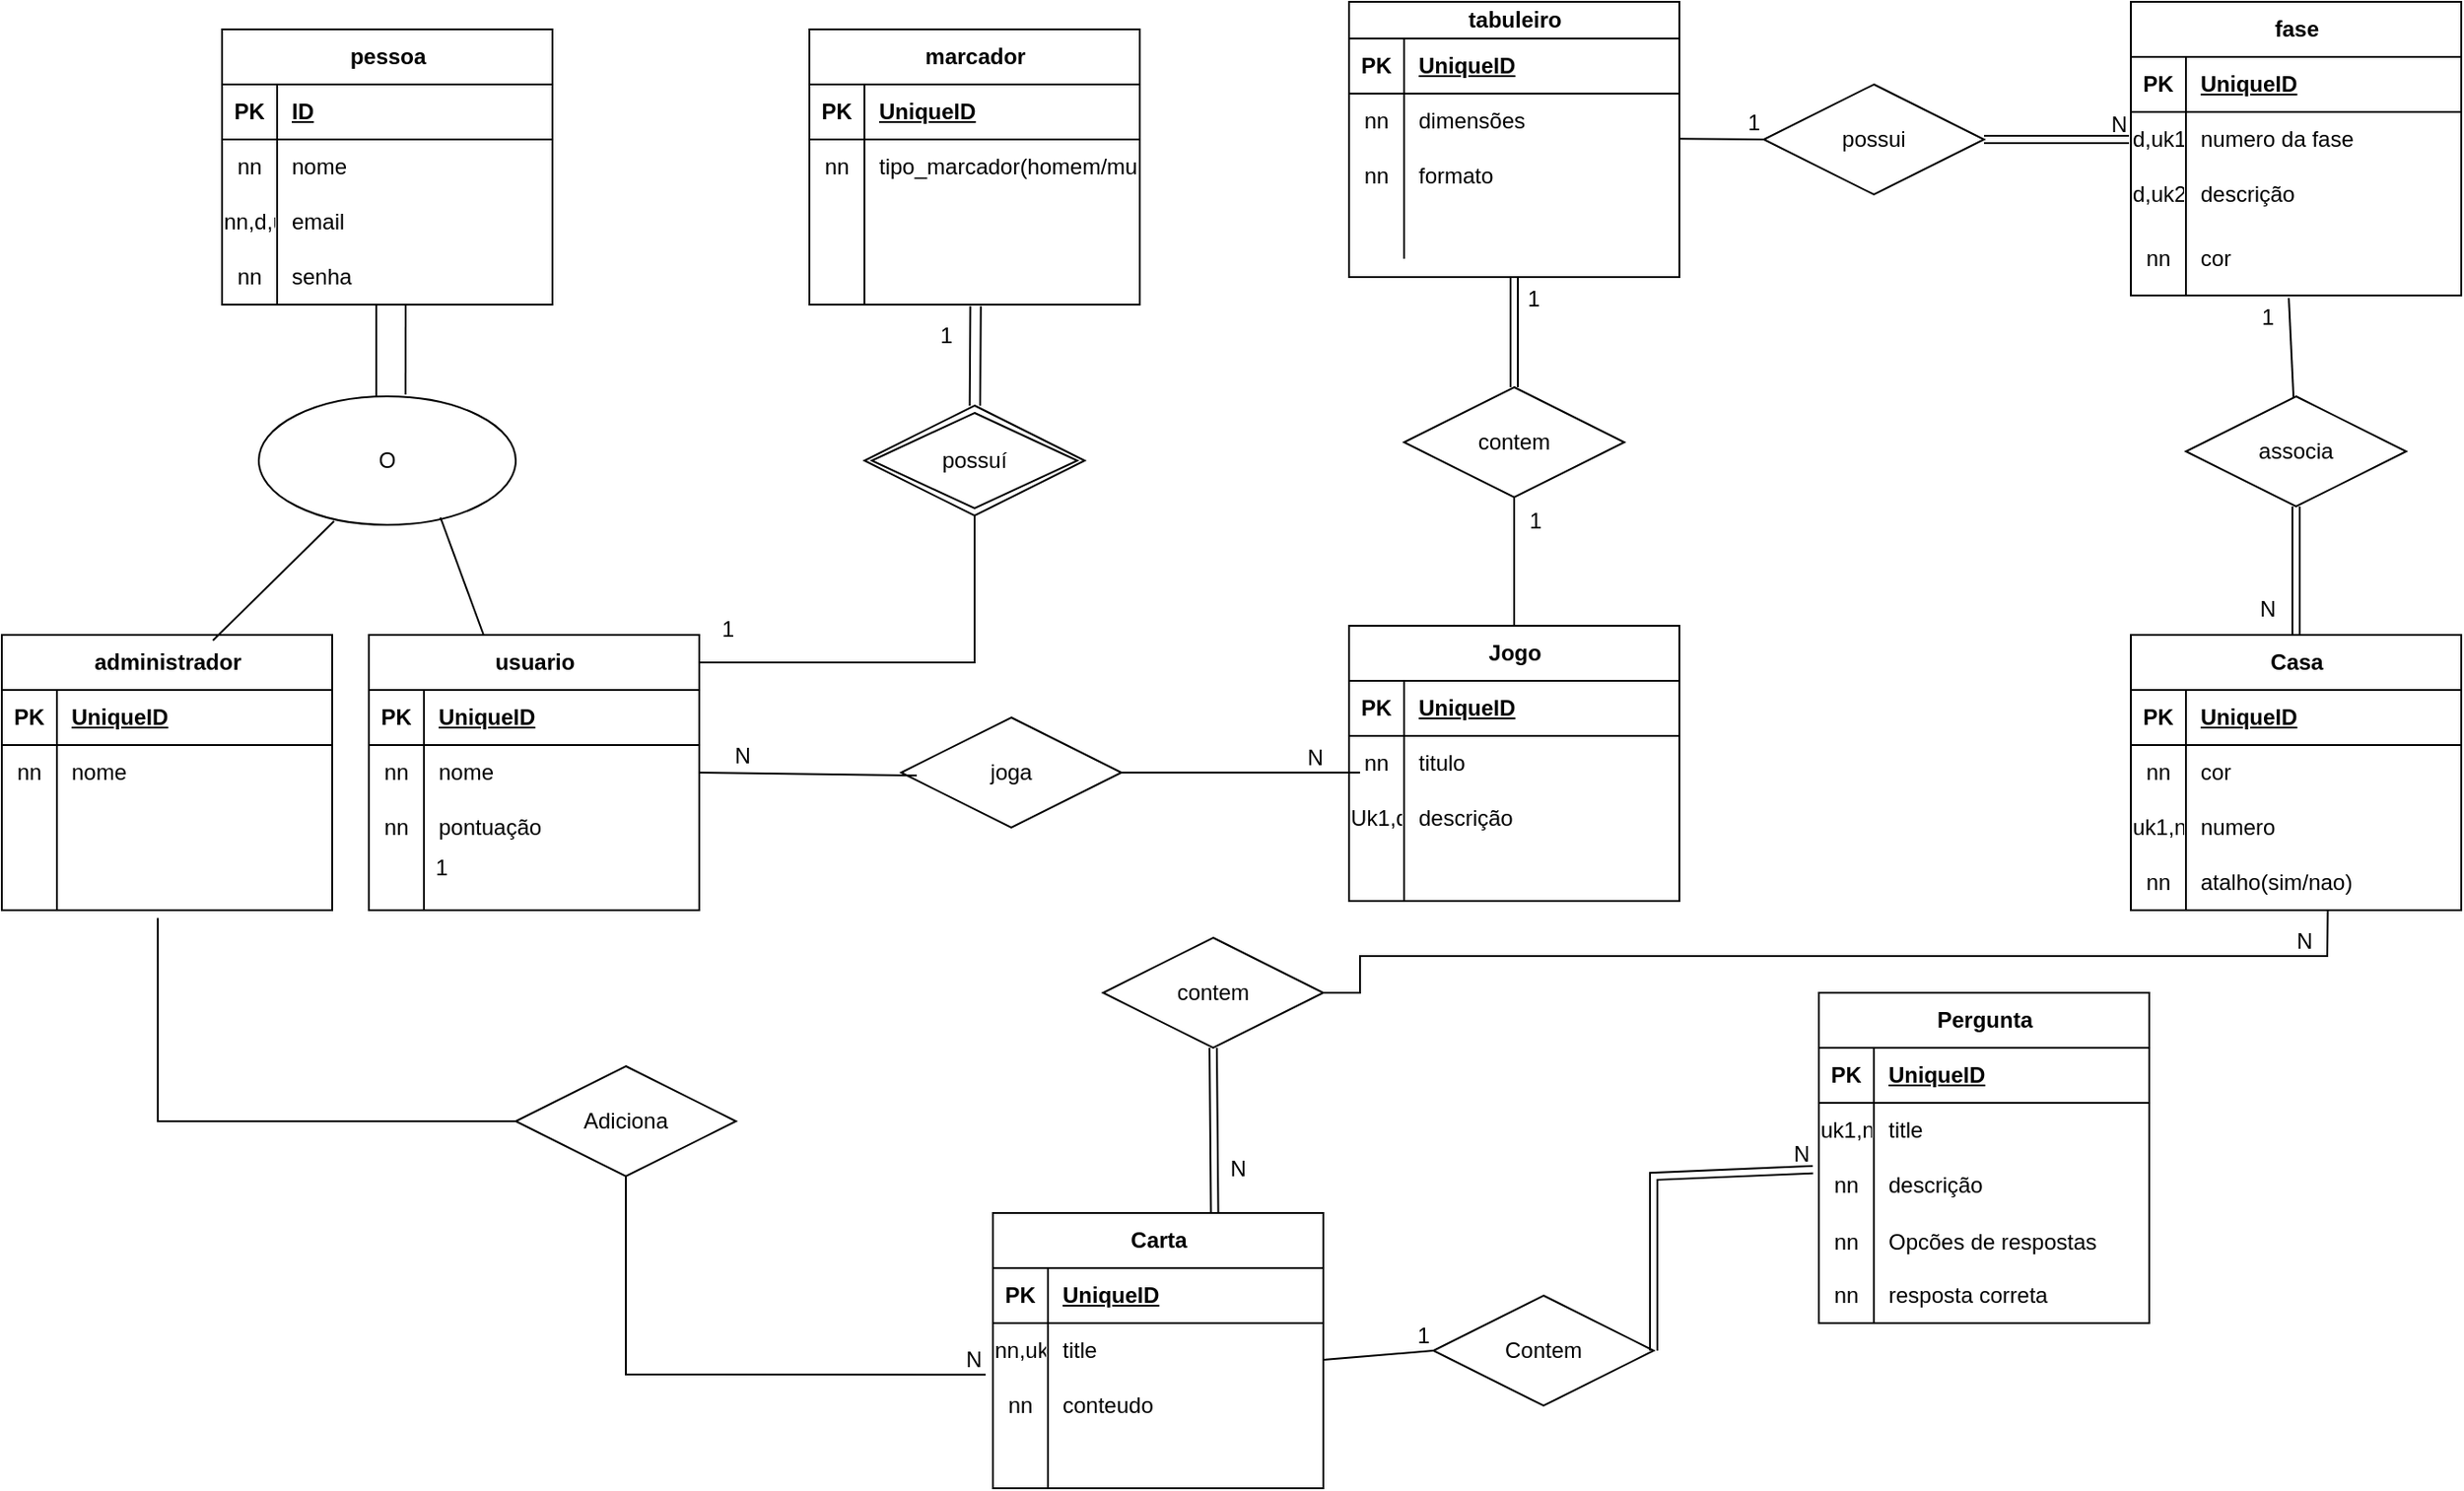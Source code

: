 <mxfile version="24.2.1" type="device">
  <diagram name="Página-1" id="Q-OsV1xTiad0rp4Oj1p7">
    <mxGraphModel dx="2745" dy="855" grid="1" gridSize="10" guides="1" tooltips="1" connect="1" arrows="1" fold="1" page="1" pageScale="1" pageWidth="827" pageHeight="1169" math="0" shadow="0">
      <root>
        <mxCell id="0" />
        <mxCell id="1" parent="0" />
        <mxCell id="_fNcAecvxpMvfogcTtAC-1" value="pessoa" style="shape=table;startSize=30;container=1;collapsible=1;childLayout=tableLayout;fixedRows=1;rowLines=0;fontStyle=1;align=center;resizeLast=1;html=1;" parent="1" vertex="1">
          <mxGeometry x="-200" y="105" width="180" height="150" as="geometry" />
        </mxCell>
        <mxCell id="_fNcAecvxpMvfogcTtAC-2" value="" style="shape=tableRow;horizontal=0;startSize=0;swimlaneHead=0;swimlaneBody=0;fillColor=none;collapsible=0;dropTarget=0;points=[[0,0.5],[1,0.5]];portConstraint=eastwest;top=0;left=0;right=0;bottom=1;" parent="_fNcAecvxpMvfogcTtAC-1" vertex="1">
          <mxGeometry y="30" width="180" height="30" as="geometry" />
        </mxCell>
        <mxCell id="_fNcAecvxpMvfogcTtAC-3" value="PK" style="shape=partialRectangle;connectable=0;fillColor=none;top=0;left=0;bottom=0;right=0;fontStyle=1;overflow=hidden;whiteSpace=wrap;html=1;" parent="_fNcAecvxpMvfogcTtAC-2" vertex="1">
          <mxGeometry width="30" height="30" as="geometry">
            <mxRectangle width="30" height="30" as="alternateBounds" />
          </mxGeometry>
        </mxCell>
        <mxCell id="_fNcAecvxpMvfogcTtAC-4" value="ID" style="shape=partialRectangle;connectable=0;fillColor=none;top=0;left=0;bottom=0;right=0;align=left;spacingLeft=6;fontStyle=5;overflow=hidden;whiteSpace=wrap;html=1;" parent="_fNcAecvxpMvfogcTtAC-2" vertex="1">
          <mxGeometry x="30" width="150" height="30" as="geometry">
            <mxRectangle width="150" height="30" as="alternateBounds" />
          </mxGeometry>
        </mxCell>
        <mxCell id="_fNcAecvxpMvfogcTtAC-5" value="" style="shape=tableRow;horizontal=0;startSize=0;swimlaneHead=0;swimlaneBody=0;fillColor=none;collapsible=0;dropTarget=0;points=[[0,0.5],[1,0.5]];portConstraint=eastwest;top=0;left=0;right=0;bottom=0;" parent="_fNcAecvxpMvfogcTtAC-1" vertex="1">
          <mxGeometry y="60" width="180" height="30" as="geometry" />
        </mxCell>
        <mxCell id="_fNcAecvxpMvfogcTtAC-6" value="nn" style="shape=partialRectangle;connectable=0;fillColor=none;top=0;left=0;bottom=0;right=0;editable=1;overflow=hidden;whiteSpace=wrap;html=1;" parent="_fNcAecvxpMvfogcTtAC-5" vertex="1">
          <mxGeometry width="30" height="30" as="geometry">
            <mxRectangle width="30" height="30" as="alternateBounds" />
          </mxGeometry>
        </mxCell>
        <mxCell id="_fNcAecvxpMvfogcTtAC-7" value="nome" style="shape=partialRectangle;connectable=0;fillColor=none;top=0;left=0;bottom=0;right=0;align=left;spacingLeft=6;overflow=hidden;whiteSpace=wrap;html=1;" parent="_fNcAecvxpMvfogcTtAC-5" vertex="1">
          <mxGeometry x="30" width="150" height="30" as="geometry">
            <mxRectangle width="150" height="30" as="alternateBounds" />
          </mxGeometry>
        </mxCell>
        <mxCell id="_fNcAecvxpMvfogcTtAC-8" value="" style="shape=tableRow;horizontal=0;startSize=0;swimlaneHead=0;swimlaneBody=0;fillColor=none;collapsible=0;dropTarget=0;points=[[0,0.5],[1,0.5]];portConstraint=eastwest;top=0;left=0;right=0;bottom=0;" parent="_fNcAecvxpMvfogcTtAC-1" vertex="1">
          <mxGeometry y="90" width="180" height="30" as="geometry" />
        </mxCell>
        <mxCell id="_fNcAecvxpMvfogcTtAC-9" value="nn,d,uk1" style="shape=partialRectangle;connectable=0;fillColor=none;top=0;left=0;bottom=0;right=0;editable=1;overflow=hidden;whiteSpace=wrap;html=1;" parent="_fNcAecvxpMvfogcTtAC-8" vertex="1">
          <mxGeometry width="30" height="30" as="geometry">
            <mxRectangle width="30" height="30" as="alternateBounds" />
          </mxGeometry>
        </mxCell>
        <mxCell id="_fNcAecvxpMvfogcTtAC-10" value="email" style="shape=partialRectangle;connectable=0;fillColor=none;top=0;left=0;bottom=0;right=0;align=left;spacingLeft=6;overflow=hidden;whiteSpace=wrap;html=1;" parent="_fNcAecvxpMvfogcTtAC-8" vertex="1">
          <mxGeometry x="30" width="150" height="30" as="geometry">
            <mxRectangle width="150" height="30" as="alternateBounds" />
          </mxGeometry>
        </mxCell>
        <mxCell id="_fNcAecvxpMvfogcTtAC-11" value="" style="shape=tableRow;horizontal=0;startSize=0;swimlaneHead=0;swimlaneBody=0;fillColor=none;collapsible=0;dropTarget=0;points=[[0,0.5],[1,0.5]];portConstraint=eastwest;top=0;left=0;right=0;bottom=0;" parent="_fNcAecvxpMvfogcTtAC-1" vertex="1">
          <mxGeometry y="120" width="180" height="30" as="geometry" />
        </mxCell>
        <mxCell id="_fNcAecvxpMvfogcTtAC-12" value="nn" style="shape=partialRectangle;connectable=0;fillColor=none;top=0;left=0;bottom=0;right=0;editable=1;overflow=hidden;whiteSpace=wrap;html=1;" parent="_fNcAecvxpMvfogcTtAC-11" vertex="1">
          <mxGeometry width="30" height="30" as="geometry">
            <mxRectangle width="30" height="30" as="alternateBounds" />
          </mxGeometry>
        </mxCell>
        <mxCell id="_fNcAecvxpMvfogcTtAC-13" value="senha" style="shape=partialRectangle;connectable=0;fillColor=none;top=0;left=0;bottom=0;right=0;align=left;spacingLeft=6;overflow=hidden;whiteSpace=wrap;html=1;" parent="_fNcAecvxpMvfogcTtAC-11" vertex="1">
          <mxGeometry x="30" width="150" height="30" as="geometry">
            <mxRectangle width="150" height="30" as="alternateBounds" />
          </mxGeometry>
        </mxCell>
        <mxCell id="_fNcAecvxpMvfogcTtAC-16" value="" style="ellipse;whiteSpace=wrap;html=1;align=center;aspect=fixed;fillColor=none;strokeColor=none;resizable=0;perimeter=centerPerimeter;rotatable=0;allowArrows=0;points=[];outlineConnect=1;" parent="1" vertex="1">
          <mxGeometry x="-170" y="355" width="10" height="10" as="geometry" />
        </mxCell>
        <mxCell id="_fNcAecvxpMvfogcTtAC-19" value="" style="ellipse;whiteSpace=wrap;html=1;align=center;aspect=fixed;fillColor=none;strokeColor=none;resizable=0;perimeter=centerPerimeter;rotatable=0;allowArrows=0;points=[];outlineConnect=1;" parent="1" vertex="1">
          <mxGeometry x="-160" y="485" width="10" height="10" as="geometry" />
        </mxCell>
        <mxCell id="_fNcAecvxpMvfogcTtAC-22" value="usuario" style="shape=table;startSize=30;container=1;collapsible=1;childLayout=tableLayout;fixedRows=1;rowLines=0;fontStyle=1;align=center;resizeLast=1;html=1;" parent="1" vertex="1">
          <mxGeometry x="-120" y="435" width="180" height="150" as="geometry" />
        </mxCell>
        <mxCell id="_fNcAecvxpMvfogcTtAC-23" value="" style="shape=tableRow;horizontal=0;startSize=0;swimlaneHead=0;swimlaneBody=0;fillColor=none;collapsible=0;dropTarget=0;points=[[0,0.5],[1,0.5]];portConstraint=eastwest;top=0;left=0;right=0;bottom=1;" parent="_fNcAecvxpMvfogcTtAC-22" vertex="1">
          <mxGeometry y="30" width="180" height="30" as="geometry" />
        </mxCell>
        <mxCell id="_fNcAecvxpMvfogcTtAC-24" value="PK" style="shape=partialRectangle;connectable=0;fillColor=none;top=0;left=0;bottom=0;right=0;fontStyle=1;overflow=hidden;whiteSpace=wrap;html=1;" parent="_fNcAecvxpMvfogcTtAC-23" vertex="1">
          <mxGeometry width="30" height="30" as="geometry">
            <mxRectangle width="30" height="30" as="alternateBounds" />
          </mxGeometry>
        </mxCell>
        <mxCell id="_fNcAecvxpMvfogcTtAC-25" value="UniqueID" style="shape=partialRectangle;connectable=0;fillColor=none;top=0;left=0;bottom=0;right=0;align=left;spacingLeft=6;fontStyle=5;overflow=hidden;whiteSpace=wrap;html=1;" parent="_fNcAecvxpMvfogcTtAC-23" vertex="1">
          <mxGeometry x="30" width="150" height="30" as="geometry">
            <mxRectangle width="150" height="30" as="alternateBounds" />
          </mxGeometry>
        </mxCell>
        <mxCell id="_fNcAecvxpMvfogcTtAC-26" value="" style="shape=tableRow;horizontal=0;startSize=0;swimlaneHead=0;swimlaneBody=0;fillColor=none;collapsible=0;dropTarget=0;points=[[0,0.5],[1,0.5]];portConstraint=eastwest;top=0;left=0;right=0;bottom=0;" parent="_fNcAecvxpMvfogcTtAC-22" vertex="1">
          <mxGeometry y="60" width="180" height="30" as="geometry" />
        </mxCell>
        <mxCell id="_fNcAecvxpMvfogcTtAC-27" value="nn" style="shape=partialRectangle;connectable=0;fillColor=none;top=0;left=0;bottom=0;right=0;editable=1;overflow=hidden;whiteSpace=wrap;html=1;" parent="_fNcAecvxpMvfogcTtAC-26" vertex="1">
          <mxGeometry width="30" height="30" as="geometry">
            <mxRectangle width="30" height="30" as="alternateBounds" />
          </mxGeometry>
        </mxCell>
        <mxCell id="_fNcAecvxpMvfogcTtAC-28" value="nome" style="shape=partialRectangle;connectable=0;fillColor=none;top=0;left=0;bottom=0;right=0;align=left;spacingLeft=6;overflow=hidden;whiteSpace=wrap;html=1;" parent="_fNcAecvxpMvfogcTtAC-26" vertex="1">
          <mxGeometry x="30" width="150" height="30" as="geometry">
            <mxRectangle width="150" height="30" as="alternateBounds" />
          </mxGeometry>
        </mxCell>
        <mxCell id="_fNcAecvxpMvfogcTtAC-29" value="" style="shape=tableRow;horizontal=0;startSize=0;swimlaneHead=0;swimlaneBody=0;fillColor=none;collapsible=0;dropTarget=0;points=[[0,0.5],[1,0.5]];portConstraint=eastwest;top=0;left=0;right=0;bottom=0;" parent="_fNcAecvxpMvfogcTtAC-22" vertex="1">
          <mxGeometry y="90" width="180" height="30" as="geometry" />
        </mxCell>
        <mxCell id="_fNcAecvxpMvfogcTtAC-30" value="nn" style="shape=partialRectangle;connectable=0;fillColor=none;top=0;left=0;bottom=0;right=0;editable=1;overflow=hidden;whiteSpace=wrap;html=1;" parent="_fNcAecvxpMvfogcTtAC-29" vertex="1">
          <mxGeometry width="30" height="30" as="geometry">
            <mxRectangle width="30" height="30" as="alternateBounds" />
          </mxGeometry>
        </mxCell>
        <mxCell id="_fNcAecvxpMvfogcTtAC-31" value="pontuação" style="shape=partialRectangle;connectable=0;fillColor=none;top=0;left=0;bottom=0;right=0;align=left;spacingLeft=6;overflow=hidden;whiteSpace=wrap;html=1;" parent="_fNcAecvxpMvfogcTtAC-29" vertex="1">
          <mxGeometry x="30" width="150" height="30" as="geometry">
            <mxRectangle width="150" height="30" as="alternateBounds" />
          </mxGeometry>
        </mxCell>
        <mxCell id="_fNcAecvxpMvfogcTtAC-32" value="" style="shape=tableRow;horizontal=0;startSize=0;swimlaneHead=0;swimlaneBody=0;fillColor=none;collapsible=0;dropTarget=0;points=[[0,0.5],[1,0.5]];portConstraint=eastwest;top=0;left=0;right=0;bottom=0;" parent="_fNcAecvxpMvfogcTtAC-22" vertex="1">
          <mxGeometry y="120" width="180" height="30" as="geometry" />
        </mxCell>
        <mxCell id="_fNcAecvxpMvfogcTtAC-33" value="" style="shape=partialRectangle;connectable=0;fillColor=none;top=0;left=0;bottom=0;right=0;editable=1;overflow=hidden;whiteSpace=wrap;html=1;" parent="_fNcAecvxpMvfogcTtAC-32" vertex="1">
          <mxGeometry width="30" height="30" as="geometry">
            <mxRectangle width="30" height="30" as="alternateBounds" />
          </mxGeometry>
        </mxCell>
        <mxCell id="_fNcAecvxpMvfogcTtAC-34" value="" style="shape=partialRectangle;connectable=0;fillColor=none;top=0;left=0;bottom=0;right=0;align=left;spacingLeft=6;overflow=hidden;whiteSpace=wrap;html=1;" parent="_fNcAecvxpMvfogcTtAC-32" vertex="1">
          <mxGeometry x="30" width="150" height="30" as="geometry">
            <mxRectangle width="150" height="30" as="alternateBounds" />
          </mxGeometry>
        </mxCell>
        <mxCell id="_fNcAecvxpMvfogcTtAC-35" value="administrador" style="shape=table;startSize=30;container=1;collapsible=1;childLayout=tableLayout;fixedRows=1;rowLines=0;fontStyle=1;align=center;resizeLast=1;html=1;" parent="1" vertex="1">
          <mxGeometry x="-320" y="435" width="180" height="150" as="geometry" />
        </mxCell>
        <mxCell id="_fNcAecvxpMvfogcTtAC-36" value="" style="shape=tableRow;horizontal=0;startSize=0;swimlaneHead=0;swimlaneBody=0;fillColor=none;collapsible=0;dropTarget=0;points=[[0,0.5],[1,0.5]];portConstraint=eastwest;top=0;left=0;right=0;bottom=1;" parent="_fNcAecvxpMvfogcTtAC-35" vertex="1">
          <mxGeometry y="30" width="180" height="30" as="geometry" />
        </mxCell>
        <mxCell id="_fNcAecvxpMvfogcTtAC-37" value="PK" style="shape=partialRectangle;connectable=0;fillColor=none;top=0;left=0;bottom=0;right=0;fontStyle=1;overflow=hidden;whiteSpace=wrap;html=1;" parent="_fNcAecvxpMvfogcTtAC-36" vertex="1">
          <mxGeometry width="30" height="30" as="geometry">
            <mxRectangle width="30" height="30" as="alternateBounds" />
          </mxGeometry>
        </mxCell>
        <mxCell id="_fNcAecvxpMvfogcTtAC-38" value="UniqueID" style="shape=partialRectangle;connectable=0;fillColor=none;top=0;left=0;bottom=0;right=0;align=left;spacingLeft=6;fontStyle=5;overflow=hidden;whiteSpace=wrap;html=1;" parent="_fNcAecvxpMvfogcTtAC-36" vertex="1">
          <mxGeometry x="30" width="150" height="30" as="geometry">
            <mxRectangle width="150" height="30" as="alternateBounds" />
          </mxGeometry>
        </mxCell>
        <mxCell id="_fNcAecvxpMvfogcTtAC-39" value="" style="shape=tableRow;horizontal=0;startSize=0;swimlaneHead=0;swimlaneBody=0;fillColor=none;collapsible=0;dropTarget=0;points=[[0,0.5],[1,0.5]];portConstraint=eastwest;top=0;left=0;right=0;bottom=0;" parent="_fNcAecvxpMvfogcTtAC-35" vertex="1">
          <mxGeometry y="60" width="180" height="30" as="geometry" />
        </mxCell>
        <mxCell id="_fNcAecvxpMvfogcTtAC-40" value="nn" style="shape=partialRectangle;connectable=0;fillColor=none;top=0;left=0;bottom=0;right=0;editable=1;overflow=hidden;whiteSpace=wrap;html=1;" parent="_fNcAecvxpMvfogcTtAC-39" vertex="1">
          <mxGeometry width="30" height="30" as="geometry">
            <mxRectangle width="30" height="30" as="alternateBounds" />
          </mxGeometry>
        </mxCell>
        <mxCell id="_fNcAecvxpMvfogcTtAC-41" value="nome" style="shape=partialRectangle;connectable=0;fillColor=none;top=0;left=0;bottom=0;right=0;align=left;spacingLeft=6;overflow=hidden;whiteSpace=wrap;html=1;" parent="_fNcAecvxpMvfogcTtAC-39" vertex="1">
          <mxGeometry x="30" width="150" height="30" as="geometry">
            <mxRectangle width="150" height="30" as="alternateBounds" />
          </mxGeometry>
        </mxCell>
        <mxCell id="_fNcAecvxpMvfogcTtAC-42" value="" style="shape=tableRow;horizontal=0;startSize=0;swimlaneHead=0;swimlaneBody=0;fillColor=none;collapsible=0;dropTarget=0;points=[[0,0.5],[1,0.5]];portConstraint=eastwest;top=0;left=0;right=0;bottom=0;" parent="_fNcAecvxpMvfogcTtAC-35" vertex="1">
          <mxGeometry y="90" width="180" height="30" as="geometry" />
        </mxCell>
        <mxCell id="_fNcAecvxpMvfogcTtAC-43" value="" style="shape=partialRectangle;connectable=0;fillColor=none;top=0;left=0;bottom=0;right=0;editable=1;overflow=hidden;whiteSpace=wrap;html=1;" parent="_fNcAecvxpMvfogcTtAC-42" vertex="1">
          <mxGeometry width="30" height="30" as="geometry">
            <mxRectangle width="30" height="30" as="alternateBounds" />
          </mxGeometry>
        </mxCell>
        <mxCell id="_fNcAecvxpMvfogcTtAC-44" value="" style="shape=partialRectangle;connectable=0;fillColor=none;top=0;left=0;bottom=0;right=0;align=left;spacingLeft=6;overflow=hidden;whiteSpace=wrap;html=1;" parent="_fNcAecvxpMvfogcTtAC-42" vertex="1">
          <mxGeometry x="30" width="150" height="30" as="geometry">
            <mxRectangle width="150" height="30" as="alternateBounds" />
          </mxGeometry>
        </mxCell>
        <mxCell id="_fNcAecvxpMvfogcTtAC-45" value="" style="shape=tableRow;horizontal=0;startSize=0;swimlaneHead=0;swimlaneBody=0;fillColor=none;collapsible=0;dropTarget=0;points=[[0,0.5],[1,0.5]];portConstraint=eastwest;top=0;left=0;right=0;bottom=0;" parent="_fNcAecvxpMvfogcTtAC-35" vertex="1">
          <mxGeometry y="120" width="180" height="30" as="geometry" />
        </mxCell>
        <mxCell id="_fNcAecvxpMvfogcTtAC-46" value="" style="shape=partialRectangle;connectable=0;fillColor=none;top=0;left=0;bottom=0;right=0;editable=1;overflow=hidden;whiteSpace=wrap;html=1;" parent="_fNcAecvxpMvfogcTtAC-45" vertex="1">
          <mxGeometry width="30" height="30" as="geometry">
            <mxRectangle width="30" height="30" as="alternateBounds" />
          </mxGeometry>
        </mxCell>
        <mxCell id="_fNcAecvxpMvfogcTtAC-47" value="" style="shape=partialRectangle;connectable=0;fillColor=none;top=0;left=0;bottom=0;right=0;align=left;spacingLeft=6;overflow=hidden;whiteSpace=wrap;html=1;" parent="_fNcAecvxpMvfogcTtAC-45" vertex="1">
          <mxGeometry x="30" width="150" height="30" as="geometry">
            <mxRectangle width="150" height="30" as="alternateBounds" />
          </mxGeometry>
        </mxCell>
        <mxCell id="_fNcAecvxpMvfogcTtAC-56" value="" style="endArrow=none;html=1;rounded=0;" parent="1" edge="1">
          <mxGeometry relative="1" as="geometry">
            <mxPoint x="-116" y="305" as="sourcePoint" />
            <mxPoint x="-116" y="255" as="targetPoint" />
          </mxGeometry>
        </mxCell>
        <mxCell id="_fNcAecvxpMvfogcTtAC-57" value="" style="resizable=0;html=1;whiteSpace=wrap;align=left;verticalAlign=bottom;" parent="_fNcAecvxpMvfogcTtAC-56" connectable="0" vertex="1">
          <mxGeometry x="-1" relative="1" as="geometry">
            <mxPoint x="16" y="-35" as="offset" />
          </mxGeometry>
        </mxCell>
        <mxCell id="_fNcAecvxpMvfogcTtAC-58" value="&lt;div&gt;&lt;br&gt;&lt;/div&gt;&lt;div&gt;&lt;br&gt;&lt;/div&gt;" style="resizable=0;html=1;whiteSpace=wrap;align=right;verticalAlign=bottom;" parent="_fNcAecvxpMvfogcTtAC-56" connectable="0" vertex="1">
          <mxGeometry x="1" relative="1" as="geometry" />
        </mxCell>
        <mxCell id="_fNcAecvxpMvfogcTtAC-59" value="O" style="ellipse;whiteSpace=wrap;html=1;" parent="1" vertex="1">
          <mxGeometry x="-180" y="305" width="140" height="70" as="geometry" />
        </mxCell>
        <mxCell id="_fNcAecvxpMvfogcTtAC-60" value="" style="endArrow=none;html=1;rounded=0;exitX=0.707;exitY=0.943;exitDx=0;exitDy=0;exitPerimeter=0;" parent="1" source="_fNcAecvxpMvfogcTtAC-59" target="_fNcAecvxpMvfogcTtAC-22" edge="1">
          <mxGeometry relative="1" as="geometry">
            <mxPoint x="-10" y="365" as="sourcePoint" />
            <mxPoint x="150" y="365" as="targetPoint" />
          </mxGeometry>
        </mxCell>
        <mxCell id="_fNcAecvxpMvfogcTtAC-61" value="" style="resizable=0;html=1;whiteSpace=wrap;align=left;verticalAlign=bottom;" parent="_fNcAecvxpMvfogcTtAC-60" connectable="0" vertex="1">
          <mxGeometry x="-1" relative="1" as="geometry" />
        </mxCell>
        <mxCell id="_fNcAecvxpMvfogcTtAC-62" value="" style="resizable=0;html=1;whiteSpace=wrap;align=right;verticalAlign=bottom;" parent="_fNcAecvxpMvfogcTtAC-60" connectable="0" vertex="1">
          <mxGeometry x="1" relative="1" as="geometry" />
        </mxCell>
        <mxCell id="_fNcAecvxpMvfogcTtAC-63" value="" style="endArrow=none;html=1;rounded=0;entryX=0.639;entryY=0.02;entryDx=0;entryDy=0;entryPerimeter=0;exitX=0.293;exitY=0.971;exitDx=0;exitDy=0;exitPerimeter=0;" parent="1" source="_fNcAecvxpMvfogcTtAC-59" target="_fNcAecvxpMvfogcTtAC-35" edge="1">
          <mxGeometry relative="1" as="geometry">
            <mxPoint x="-10" y="365" as="sourcePoint" />
            <mxPoint x="150" y="365" as="targetPoint" />
          </mxGeometry>
        </mxCell>
        <mxCell id="_fNcAecvxpMvfogcTtAC-64" value="" style="resizable=0;html=1;whiteSpace=wrap;align=left;verticalAlign=bottom;" parent="_fNcAecvxpMvfogcTtAC-63" connectable="0" vertex="1">
          <mxGeometry x="-1" relative="1" as="geometry" />
        </mxCell>
        <mxCell id="_fNcAecvxpMvfogcTtAC-65" value="" style="resizable=0;html=1;whiteSpace=wrap;align=right;verticalAlign=bottom;" parent="_fNcAecvxpMvfogcTtAC-63" connectable="0" vertex="1">
          <mxGeometry x="1" relative="1" as="geometry" />
        </mxCell>
        <mxCell id="_fNcAecvxpMvfogcTtAC-66" value="" style="endArrow=none;html=1;rounded=0;entryX=0.571;entryY=-0.014;entryDx=0;entryDy=0;entryPerimeter=0;" parent="1" target="_fNcAecvxpMvfogcTtAC-59" edge="1">
          <mxGeometry relative="1" as="geometry">
            <mxPoint x="-100" y="255" as="sourcePoint" />
            <mxPoint x="-100" y="295" as="targetPoint" />
          </mxGeometry>
        </mxCell>
        <mxCell id="_fNcAecvxpMvfogcTtAC-67" value="Carta" style="shape=table;startSize=30;container=1;collapsible=1;childLayout=tableLayout;fixedRows=1;rowLines=0;fontStyle=1;align=center;resizeLast=1;html=1;" parent="1" vertex="1">
          <mxGeometry x="220.0" y="750" width="180" height="150" as="geometry" />
        </mxCell>
        <mxCell id="_fNcAecvxpMvfogcTtAC-68" value="" style="shape=tableRow;horizontal=0;startSize=0;swimlaneHead=0;swimlaneBody=0;fillColor=none;collapsible=0;dropTarget=0;points=[[0,0.5],[1,0.5]];portConstraint=eastwest;top=0;left=0;right=0;bottom=1;" parent="_fNcAecvxpMvfogcTtAC-67" vertex="1">
          <mxGeometry y="30" width="180" height="30" as="geometry" />
        </mxCell>
        <mxCell id="_fNcAecvxpMvfogcTtAC-69" value="PK" style="shape=partialRectangle;connectable=0;fillColor=none;top=0;left=0;bottom=0;right=0;fontStyle=1;overflow=hidden;whiteSpace=wrap;html=1;" parent="_fNcAecvxpMvfogcTtAC-68" vertex="1">
          <mxGeometry width="30" height="30" as="geometry">
            <mxRectangle width="30" height="30" as="alternateBounds" />
          </mxGeometry>
        </mxCell>
        <mxCell id="_fNcAecvxpMvfogcTtAC-70" value="UniqueID" style="shape=partialRectangle;connectable=0;fillColor=none;top=0;left=0;bottom=0;right=0;align=left;spacingLeft=6;fontStyle=5;overflow=hidden;whiteSpace=wrap;html=1;" parent="_fNcAecvxpMvfogcTtAC-68" vertex="1">
          <mxGeometry x="30" width="150" height="30" as="geometry">
            <mxRectangle width="150" height="30" as="alternateBounds" />
          </mxGeometry>
        </mxCell>
        <mxCell id="_fNcAecvxpMvfogcTtAC-71" value="" style="shape=tableRow;horizontal=0;startSize=0;swimlaneHead=0;swimlaneBody=0;fillColor=none;collapsible=0;dropTarget=0;points=[[0,0.5],[1,0.5]];portConstraint=eastwest;top=0;left=0;right=0;bottom=0;" parent="_fNcAecvxpMvfogcTtAC-67" vertex="1">
          <mxGeometry y="60" width="180" height="30" as="geometry" />
        </mxCell>
        <mxCell id="_fNcAecvxpMvfogcTtAC-72" value="nn,uk1,d" style="shape=partialRectangle;connectable=0;fillColor=none;top=0;left=0;bottom=0;right=0;editable=1;overflow=hidden;whiteSpace=wrap;html=1;" parent="_fNcAecvxpMvfogcTtAC-71" vertex="1">
          <mxGeometry width="30" height="30" as="geometry">
            <mxRectangle width="30" height="30" as="alternateBounds" />
          </mxGeometry>
        </mxCell>
        <mxCell id="_fNcAecvxpMvfogcTtAC-73" value="title" style="shape=partialRectangle;connectable=0;fillColor=none;top=0;left=0;bottom=0;right=0;align=left;spacingLeft=6;overflow=hidden;whiteSpace=wrap;html=1;" parent="_fNcAecvxpMvfogcTtAC-71" vertex="1">
          <mxGeometry x="30" width="150" height="30" as="geometry">
            <mxRectangle width="150" height="30" as="alternateBounds" />
          </mxGeometry>
        </mxCell>
        <mxCell id="_fNcAecvxpMvfogcTtAC-74" value="" style="shape=tableRow;horizontal=0;startSize=0;swimlaneHead=0;swimlaneBody=0;fillColor=none;collapsible=0;dropTarget=0;points=[[0,0.5],[1,0.5]];portConstraint=eastwest;top=0;left=0;right=0;bottom=0;" parent="_fNcAecvxpMvfogcTtAC-67" vertex="1">
          <mxGeometry y="90" width="180" height="30" as="geometry" />
        </mxCell>
        <mxCell id="_fNcAecvxpMvfogcTtAC-75" value="nn" style="shape=partialRectangle;connectable=0;fillColor=none;top=0;left=0;bottom=0;right=0;editable=1;overflow=hidden;whiteSpace=wrap;html=1;" parent="_fNcAecvxpMvfogcTtAC-74" vertex="1">
          <mxGeometry width="30" height="30" as="geometry">
            <mxRectangle width="30" height="30" as="alternateBounds" />
          </mxGeometry>
        </mxCell>
        <mxCell id="_fNcAecvxpMvfogcTtAC-76" value="conteudo" style="shape=partialRectangle;connectable=0;fillColor=none;top=0;left=0;bottom=0;right=0;align=left;spacingLeft=6;overflow=hidden;whiteSpace=wrap;html=1;" parent="_fNcAecvxpMvfogcTtAC-74" vertex="1">
          <mxGeometry x="30" width="150" height="30" as="geometry">
            <mxRectangle width="150" height="30" as="alternateBounds" />
          </mxGeometry>
        </mxCell>
        <mxCell id="_fNcAecvxpMvfogcTtAC-77" value="" style="shape=tableRow;horizontal=0;startSize=0;swimlaneHead=0;swimlaneBody=0;fillColor=none;collapsible=0;dropTarget=0;points=[[0,0.5],[1,0.5]];portConstraint=eastwest;top=0;left=0;right=0;bottom=0;" parent="_fNcAecvxpMvfogcTtAC-67" vertex="1">
          <mxGeometry y="120" width="180" height="30" as="geometry" />
        </mxCell>
        <mxCell id="_fNcAecvxpMvfogcTtAC-78" value="" style="shape=partialRectangle;connectable=0;fillColor=none;top=0;left=0;bottom=0;right=0;editable=1;overflow=hidden;whiteSpace=wrap;html=1;" parent="_fNcAecvxpMvfogcTtAC-77" vertex="1">
          <mxGeometry width="30" height="30" as="geometry">
            <mxRectangle width="30" height="30" as="alternateBounds" />
          </mxGeometry>
        </mxCell>
        <mxCell id="_fNcAecvxpMvfogcTtAC-79" value="" style="shape=partialRectangle;connectable=0;fillColor=none;top=0;left=0;bottom=0;right=0;align=left;spacingLeft=6;overflow=hidden;whiteSpace=wrap;html=1;" parent="_fNcAecvxpMvfogcTtAC-77" vertex="1">
          <mxGeometry x="30" width="150" height="30" as="geometry">
            <mxRectangle width="150" height="30" as="alternateBounds" />
          </mxGeometry>
        </mxCell>
        <mxCell id="_fNcAecvxpMvfogcTtAC-80" value="Jogo" style="shape=table;startSize=30;container=1;collapsible=1;childLayout=tableLayout;fixedRows=1;rowLines=0;fontStyle=1;align=center;resizeLast=1;html=1;" parent="1" vertex="1">
          <mxGeometry x="414" y="430" width="180" height="150" as="geometry" />
        </mxCell>
        <mxCell id="_fNcAecvxpMvfogcTtAC-81" value="" style="shape=tableRow;horizontal=0;startSize=0;swimlaneHead=0;swimlaneBody=0;fillColor=none;collapsible=0;dropTarget=0;points=[[0,0.5],[1,0.5]];portConstraint=eastwest;top=0;left=0;right=0;bottom=1;" parent="_fNcAecvxpMvfogcTtAC-80" vertex="1">
          <mxGeometry y="30" width="180" height="30" as="geometry" />
        </mxCell>
        <mxCell id="_fNcAecvxpMvfogcTtAC-82" value="PK" style="shape=partialRectangle;connectable=0;fillColor=none;top=0;left=0;bottom=0;right=0;fontStyle=1;overflow=hidden;whiteSpace=wrap;html=1;" parent="_fNcAecvxpMvfogcTtAC-81" vertex="1">
          <mxGeometry width="30" height="30" as="geometry">
            <mxRectangle width="30" height="30" as="alternateBounds" />
          </mxGeometry>
        </mxCell>
        <mxCell id="_fNcAecvxpMvfogcTtAC-83" value="UniqueID" style="shape=partialRectangle;connectable=0;fillColor=none;top=0;left=0;bottom=0;right=0;align=left;spacingLeft=6;fontStyle=5;overflow=hidden;whiteSpace=wrap;html=1;" parent="_fNcAecvxpMvfogcTtAC-81" vertex="1">
          <mxGeometry x="30" width="150" height="30" as="geometry">
            <mxRectangle width="150" height="30" as="alternateBounds" />
          </mxGeometry>
        </mxCell>
        <mxCell id="_fNcAecvxpMvfogcTtAC-84" value="" style="shape=tableRow;horizontal=0;startSize=0;swimlaneHead=0;swimlaneBody=0;fillColor=none;collapsible=0;dropTarget=0;points=[[0,0.5],[1,0.5]];portConstraint=eastwest;top=0;left=0;right=0;bottom=0;" parent="_fNcAecvxpMvfogcTtAC-80" vertex="1">
          <mxGeometry y="60" width="180" height="30" as="geometry" />
        </mxCell>
        <mxCell id="_fNcAecvxpMvfogcTtAC-85" value="nn" style="shape=partialRectangle;connectable=0;fillColor=none;top=0;left=0;bottom=0;right=0;editable=1;overflow=hidden;whiteSpace=wrap;html=1;" parent="_fNcAecvxpMvfogcTtAC-84" vertex="1">
          <mxGeometry width="30" height="30" as="geometry">
            <mxRectangle width="30" height="30" as="alternateBounds" />
          </mxGeometry>
        </mxCell>
        <mxCell id="_fNcAecvxpMvfogcTtAC-86" value="titulo" style="shape=partialRectangle;connectable=0;fillColor=none;top=0;left=0;bottom=0;right=0;align=left;spacingLeft=6;overflow=hidden;whiteSpace=wrap;html=1;" parent="_fNcAecvxpMvfogcTtAC-84" vertex="1">
          <mxGeometry x="30" width="150" height="30" as="geometry">
            <mxRectangle width="150" height="30" as="alternateBounds" />
          </mxGeometry>
        </mxCell>
        <mxCell id="_fNcAecvxpMvfogcTtAC-87" value="" style="shape=tableRow;horizontal=0;startSize=0;swimlaneHead=0;swimlaneBody=0;fillColor=none;collapsible=0;dropTarget=0;points=[[0,0.5],[1,0.5]];portConstraint=eastwest;top=0;left=0;right=0;bottom=0;" parent="_fNcAecvxpMvfogcTtAC-80" vertex="1">
          <mxGeometry y="90" width="180" height="30" as="geometry" />
        </mxCell>
        <mxCell id="_fNcAecvxpMvfogcTtAC-88" value="Uk1,dd,nn" style="shape=partialRectangle;connectable=0;fillColor=none;top=0;left=0;bottom=0;right=0;editable=1;overflow=hidden;whiteSpace=wrap;html=1;" parent="_fNcAecvxpMvfogcTtAC-87" vertex="1">
          <mxGeometry width="30" height="30" as="geometry">
            <mxRectangle width="30" height="30" as="alternateBounds" />
          </mxGeometry>
        </mxCell>
        <mxCell id="_fNcAecvxpMvfogcTtAC-89" value="descrição" style="shape=partialRectangle;connectable=0;fillColor=none;top=0;left=0;bottom=0;right=0;align=left;spacingLeft=6;overflow=hidden;whiteSpace=wrap;html=1;" parent="_fNcAecvxpMvfogcTtAC-87" vertex="1">
          <mxGeometry x="30" width="150" height="30" as="geometry">
            <mxRectangle width="150" height="30" as="alternateBounds" />
          </mxGeometry>
        </mxCell>
        <mxCell id="_fNcAecvxpMvfogcTtAC-90" value="" style="shape=tableRow;horizontal=0;startSize=0;swimlaneHead=0;swimlaneBody=0;fillColor=none;collapsible=0;dropTarget=0;points=[[0,0.5],[1,0.5]];portConstraint=eastwest;top=0;left=0;right=0;bottom=0;" parent="_fNcAecvxpMvfogcTtAC-80" vertex="1">
          <mxGeometry y="120" width="180" height="30" as="geometry" />
        </mxCell>
        <mxCell id="_fNcAecvxpMvfogcTtAC-91" value="" style="shape=partialRectangle;connectable=0;fillColor=none;top=0;left=0;bottom=0;right=0;editable=1;overflow=hidden;whiteSpace=wrap;html=1;" parent="_fNcAecvxpMvfogcTtAC-90" vertex="1">
          <mxGeometry width="30" height="30" as="geometry">
            <mxRectangle width="30" height="30" as="alternateBounds" />
          </mxGeometry>
        </mxCell>
        <mxCell id="_fNcAecvxpMvfogcTtAC-92" value="" style="shape=partialRectangle;connectable=0;fillColor=none;top=0;left=0;bottom=0;right=0;align=left;spacingLeft=6;overflow=hidden;whiteSpace=wrap;html=1;" parent="_fNcAecvxpMvfogcTtAC-90" vertex="1">
          <mxGeometry x="30" width="150" height="30" as="geometry">
            <mxRectangle width="150" height="30" as="alternateBounds" />
          </mxGeometry>
        </mxCell>
        <mxCell id="_fNcAecvxpMvfogcTtAC-93" value="Pergunta" style="shape=table;startSize=30;container=1;collapsible=1;childLayout=tableLayout;fixedRows=1;rowLines=0;fontStyle=1;align=center;resizeLast=1;html=1;" parent="1" vertex="1">
          <mxGeometry x="670" y="630" width="180" height="180" as="geometry" />
        </mxCell>
        <mxCell id="_fNcAecvxpMvfogcTtAC-94" value="" style="shape=tableRow;horizontal=0;startSize=0;swimlaneHead=0;swimlaneBody=0;fillColor=none;collapsible=0;dropTarget=0;points=[[0,0.5],[1,0.5]];portConstraint=eastwest;top=0;left=0;right=0;bottom=1;" parent="_fNcAecvxpMvfogcTtAC-93" vertex="1">
          <mxGeometry y="30" width="180" height="30" as="geometry" />
        </mxCell>
        <mxCell id="_fNcAecvxpMvfogcTtAC-95" value="PK" style="shape=partialRectangle;connectable=0;fillColor=none;top=0;left=0;bottom=0;right=0;fontStyle=1;overflow=hidden;whiteSpace=wrap;html=1;" parent="_fNcAecvxpMvfogcTtAC-94" vertex="1">
          <mxGeometry width="30" height="30" as="geometry">
            <mxRectangle width="30" height="30" as="alternateBounds" />
          </mxGeometry>
        </mxCell>
        <mxCell id="_fNcAecvxpMvfogcTtAC-96" value="UniqueID" style="shape=partialRectangle;connectable=0;fillColor=none;top=0;left=0;bottom=0;right=0;align=left;spacingLeft=6;fontStyle=5;overflow=hidden;whiteSpace=wrap;html=1;" parent="_fNcAecvxpMvfogcTtAC-94" vertex="1">
          <mxGeometry x="30" width="150" height="30" as="geometry">
            <mxRectangle width="150" height="30" as="alternateBounds" />
          </mxGeometry>
        </mxCell>
        <mxCell id="_fNcAecvxpMvfogcTtAC-97" value="" style="shape=tableRow;horizontal=0;startSize=0;swimlaneHead=0;swimlaneBody=0;fillColor=none;collapsible=0;dropTarget=0;points=[[0,0.5],[1,0.5]];portConstraint=eastwest;top=0;left=0;right=0;bottom=0;" parent="_fNcAecvxpMvfogcTtAC-93" vertex="1">
          <mxGeometry y="60" width="180" height="30" as="geometry" />
        </mxCell>
        <mxCell id="_fNcAecvxpMvfogcTtAC-98" value="uk1,nn,d" style="shape=partialRectangle;connectable=0;fillColor=none;top=0;left=0;bottom=0;right=0;editable=1;overflow=hidden;whiteSpace=wrap;html=1;" parent="_fNcAecvxpMvfogcTtAC-97" vertex="1">
          <mxGeometry width="30" height="30" as="geometry">
            <mxRectangle width="30" height="30" as="alternateBounds" />
          </mxGeometry>
        </mxCell>
        <mxCell id="_fNcAecvxpMvfogcTtAC-99" value="title" style="shape=partialRectangle;connectable=0;fillColor=none;top=0;left=0;bottom=0;right=0;align=left;spacingLeft=6;overflow=hidden;whiteSpace=wrap;html=1;" parent="_fNcAecvxpMvfogcTtAC-97" vertex="1">
          <mxGeometry x="30" width="150" height="30" as="geometry">
            <mxRectangle width="150" height="30" as="alternateBounds" />
          </mxGeometry>
        </mxCell>
        <mxCell id="_fNcAecvxpMvfogcTtAC-100" value="" style="shape=tableRow;horizontal=0;startSize=0;swimlaneHead=0;swimlaneBody=0;fillColor=none;collapsible=0;dropTarget=0;points=[[0,0.5],[1,0.5]];portConstraint=eastwest;top=0;left=0;right=0;bottom=0;" parent="_fNcAecvxpMvfogcTtAC-93" vertex="1">
          <mxGeometry y="90" width="180" height="30" as="geometry" />
        </mxCell>
        <mxCell id="_fNcAecvxpMvfogcTtAC-101" value="nn" style="shape=partialRectangle;connectable=0;fillColor=none;top=0;left=0;bottom=0;right=0;editable=1;overflow=hidden;whiteSpace=wrap;html=1;" parent="_fNcAecvxpMvfogcTtAC-100" vertex="1">
          <mxGeometry width="30" height="30" as="geometry">
            <mxRectangle width="30" height="30" as="alternateBounds" />
          </mxGeometry>
        </mxCell>
        <mxCell id="_fNcAecvxpMvfogcTtAC-102" value="descrição" style="shape=partialRectangle;connectable=0;fillColor=none;top=0;left=0;bottom=0;right=0;align=left;spacingLeft=6;overflow=hidden;whiteSpace=wrap;html=1;" parent="_fNcAecvxpMvfogcTtAC-100" vertex="1">
          <mxGeometry x="30" width="150" height="30" as="geometry">
            <mxRectangle width="150" height="30" as="alternateBounds" />
          </mxGeometry>
        </mxCell>
        <mxCell id="VBGtu_ROC6--JtUPRzIt-5" value="" style="shape=tableRow;horizontal=0;startSize=0;swimlaneHead=0;swimlaneBody=0;fillColor=none;collapsible=0;dropTarget=0;points=[[0,0.5],[1,0.5]];portConstraint=eastwest;top=0;left=0;right=0;bottom=0;" vertex="1" parent="_fNcAecvxpMvfogcTtAC-93">
          <mxGeometry y="120" width="180" height="30" as="geometry" />
        </mxCell>
        <mxCell id="VBGtu_ROC6--JtUPRzIt-6" value="nn" style="shape=partialRectangle;connectable=0;fillColor=none;top=0;left=0;bottom=0;right=0;editable=1;overflow=hidden;" vertex="1" parent="VBGtu_ROC6--JtUPRzIt-5">
          <mxGeometry width="30" height="30" as="geometry">
            <mxRectangle width="30" height="30" as="alternateBounds" />
          </mxGeometry>
        </mxCell>
        <mxCell id="VBGtu_ROC6--JtUPRzIt-7" value="Opcões de respostas" style="shape=partialRectangle;connectable=0;fillColor=none;top=0;left=0;bottom=0;right=0;align=left;spacingLeft=6;overflow=hidden;" vertex="1" parent="VBGtu_ROC6--JtUPRzIt-5">
          <mxGeometry x="30" width="150" height="30" as="geometry">
            <mxRectangle width="150" height="30" as="alternateBounds" />
          </mxGeometry>
        </mxCell>
        <mxCell id="_fNcAecvxpMvfogcTtAC-103" value="" style="shape=tableRow;horizontal=0;startSize=0;swimlaneHead=0;swimlaneBody=0;fillColor=none;collapsible=0;dropTarget=0;points=[[0,0.5],[1,0.5]];portConstraint=eastwest;top=0;left=0;right=0;bottom=0;" parent="_fNcAecvxpMvfogcTtAC-93" vertex="1">
          <mxGeometry y="150" width="180" height="30" as="geometry" />
        </mxCell>
        <mxCell id="_fNcAecvxpMvfogcTtAC-104" value="nn" style="shape=partialRectangle;connectable=0;fillColor=none;top=0;left=0;bottom=0;right=0;editable=1;overflow=hidden;whiteSpace=wrap;html=1;" parent="_fNcAecvxpMvfogcTtAC-103" vertex="1">
          <mxGeometry width="30" height="30" as="geometry">
            <mxRectangle width="30" height="30" as="alternateBounds" />
          </mxGeometry>
        </mxCell>
        <mxCell id="_fNcAecvxpMvfogcTtAC-105" value="resposta correta" style="shape=partialRectangle;connectable=0;fillColor=none;top=0;left=0;bottom=0;right=0;align=left;spacingLeft=6;overflow=hidden;whiteSpace=wrap;html=1;" parent="_fNcAecvxpMvfogcTtAC-103" vertex="1">
          <mxGeometry x="30" width="150" height="30" as="geometry">
            <mxRectangle width="150" height="30" as="alternateBounds" />
          </mxGeometry>
        </mxCell>
        <mxCell id="_fNcAecvxpMvfogcTtAC-139" value="Adiciona" style="shape=rhombus;perimeter=rhombusPerimeter;whiteSpace=wrap;html=1;align=center;" parent="1" vertex="1">
          <mxGeometry x="-40" y="670" width="120" height="60" as="geometry" />
        </mxCell>
        <mxCell id="_fNcAecvxpMvfogcTtAC-153" value="Contem" style="shape=rhombus;perimeter=rhombusPerimeter;whiteSpace=wrap;html=1;align=center;" parent="1" vertex="1">
          <mxGeometry x="460.0" y="795" width="120" height="60" as="geometry" />
        </mxCell>
        <mxCell id="_fNcAecvxpMvfogcTtAC-161" value="" style="endArrow=none;html=1;rounded=0;exitX=0.472;exitY=1.143;exitDx=0;exitDy=0;exitPerimeter=0;" parent="1" source="_fNcAecvxpMvfogcTtAC-45" target="_fNcAecvxpMvfogcTtAC-139" edge="1">
          <mxGeometry relative="1" as="geometry">
            <mxPoint x="-200" y="700" as="sourcePoint" />
            <mxPoint x="-40" y="700" as="targetPoint" />
            <Array as="points">
              <mxPoint x="-235" y="700" />
            </Array>
          </mxGeometry>
        </mxCell>
        <mxCell id="_fNcAecvxpMvfogcTtAC-162" value="1" style="resizable=0;html=1;whiteSpace=wrap;align=right;verticalAlign=bottom;" parent="_fNcAecvxpMvfogcTtAC-161" connectable="0" vertex="1">
          <mxGeometry x="1" relative="1" as="geometry">
            <mxPoint x="-35" y="-130" as="offset" />
          </mxGeometry>
        </mxCell>
        <mxCell id="UPzN72620hrpRV4cCPOD-1" value="tabuleiro" style="shape=table;startSize=20;container=1;collapsible=1;childLayout=tableLayout;fixedRows=1;rowLines=0;fontStyle=1;align=center;resizeLast=1;html=1;" parent="1" vertex="1">
          <mxGeometry x="414" y="90" width="180" height="150" as="geometry" />
        </mxCell>
        <mxCell id="UPzN72620hrpRV4cCPOD-2" value="" style="shape=tableRow;horizontal=0;startSize=0;swimlaneHead=0;swimlaneBody=0;fillColor=none;collapsible=0;dropTarget=0;points=[[0,0.5],[1,0.5]];portConstraint=eastwest;top=0;left=0;right=0;bottom=1;" parent="UPzN72620hrpRV4cCPOD-1" vertex="1">
          <mxGeometry y="20" width="180" height="30" as="geometry" />
        </mxCell>
        <mxCell id="UPzN72620hrpRV4cCPOD-3" value="PK" style="shape=partialRectangle;connectable=0;fillColor=none;top=0;left=0;bottom=0;right=0;fontStyle=1;overflow=hidden;whiteSpace=wrap;html=1;" parent="UPzN72620hrpRV4cCPOD-2" vertex="1">
          <mxGeometry width="30" height="30" as="geometry">
            <mxRectangle width="30" height="30" as="alternateBounds" />
          </mxGeometry>
        </mxCell>
        <mxCell id="UPzN72620hrpRV4cCPOD-4" value="UniqueID" style="shape=partialRectangle;connectable=0;fillColor=none;top=0;left=0;bottom=0;right=0;align=left;spacingLeft=6;fontStyle=5;overflow=hidden;whiteSpace=wrap;html=1;" parent="UPzN72620hrpRV4cCPOD-2" vertex="1">
          <mxGeometry x="30" width="150" height="30" as="geometry">
            <mxRectangle width="150" height="30" as="alternateBounds" />
          </mxGeometry>
        </mxCell>
        <mxCell id="UPzN72620hrpRV4cCPOD-5" value="" style="shape=tableRow;horizontal=0;startSize=0;swimlaneHead=0;swimlaneBody=0;fillColor=none;collapsible=0;dropTarget=0;points=[[0,0.5],[1,0.5]];portConstraint=eastwest;top=0;left=0;right=0;bottom=0;" parent="UPzN72620hrpRV4cCPOD-1" vertex="1">
          <mxGeometry y="50" width="180" height="30" as="geometry" />
        </mxCell>
        <mxCell id="UPzN72620hrpRV4cCPOD-6" value="nn" style="shape=partialRectangle;connectable=0;fillColor=none;top=0;left=0;bottom=0;right=0;editable=1;overflow=hidden;whiteSpace=wrap;html=1;" parent="UPzN72620hrpRV4cCPOD-5" vertex="1">
          <mxGeometry width="30" height="30" as="geometry">
            <mxRectangle width="30" height="30" as="alternateBounds" />
          </mxGeometry>
        </mxCell>
        <mxCell id="UPzN72620hrpRV4cCPOD-7" value="dimensões" style="shape=partialRectangle;connectable=0;fillColor=none;top=0;left=0;bottom=0;right=0;align=left;spacingLeft=6;overflow=hidden;whiteSpace=wrap;html=1;" parent="UPzN72620hrpRV4cCPOD-5" vertex="1">
          <mxGeometry x="30" width="150" height="30" as="geometry">
            <mxRectangle width="150" height="30" as="alternateBounds" />
          </mxGeometry>
        </mxCell>
        <mxCell id="UPzN72620hrpRV4cCPOD-8" value="" style="shape=tableRow;horizontal=0;startSize=0;swimlaneHead=0;swimlaneBody=0;fillColor=none;collapsible=0;dropTarget=0;points=[[0,0.5],[1,0.5]];portConstraint=eastwest;top=0;left=0;right=0;bottom=0;" parent="UPzN72620hrpRV4cCPOD-1" vertex="1">
          <mxGeometry y="80" width="180" height="30" as="geometry" />
        </mxCell>
        <mxCell id="UPzN72620hrpRV4cCPOD-9" value="nn" style="shape=partialRectangle;connectable=0;fillColor=none;top=0;left=0;bottom=0;right=0;editable=1;overflow=hidden;whiteSpace=wrap;html=1;" parent="UPzN72620hrpRV4cCPOD-8" vertex="1">
          <mxGeometry width="30" height="30" as="geometry">
            <mxRectangle width="30" height="30" as="alternateBounds" />
          </mxGeometry>
        </mxCell>
        <mxCell id="UPzN72620hrpRV4cCPOD-10" value="formato" style="shape=partialRectangle;connectable=0;fillColor=none;top=0;left=0;bottom=0;right=0;align=left;spacingLeft=6;overflow=hidden;whiteSpace=wrap;html=1;" parent="UPzN72620hrpRV4cCPOD-8" vertex="1">
          <mxGeometry x="30" width="150" height="30" as="geometry">
            <mxRectangle width="150" height="30" as="alternateBounds" />
          </mxGeometry>
        </mxCell>
        <mxCell id="UPzN72620hrpRV4cCPOD-11" value="" style="shape=tableRow;horizontal=0;startSize=0;swimlaneHead=0;swimlaneBody=0;fillColor=none;collapsible=0;dropTarget=0;points=[[0,0.5],[1,0.5]];portConstraint=eastwest;top=0;left=0;right=0;bottom=0;" parent="UPzN72620hrpRV4cCPOD-1" vertex="1">
          <mxGeometry y="110" width="180" height="30" as="geometry" />
        </mxCell>
        <mxCell id="UPzN72620hrpRV4cCPOD-12" value="" style="shape=partialRectangle;connectable=0;fillColor=none;top=0;left=0;bottom=0;right=0;editable=1;overflow=hidden;whiteSpace=wrap;html=1;" parent="UPzN72620hrpRV4cCPOD-11" vertex="1">
          <mxGeometry width="30" height="30" as="geometry">
            <mxRectangle width="30" height="30" as="alternateBounds" />
          </mxGeometry>
        </mxCell>
        <mxCell id="UPzN72620hrpRV4cCPOD-13" value="&lt;div&gt;&lt;br&gt;&lt;/div&gt;&lt;div&gt;&lt;br&gt;&lt;/div&gt;" style="shape=partialRectangle;connectable=0;fillColor=none;top=0;left=0;bottom=0;right=0;align=left;spacingLeft=6;overflow=hidden;whiteSpace=wrap;html=1;" parent="UPzN72620hrpRV4cCPOD-11" vertex="1">
          <mxGeometry x="30" width="150" height="30" as="geometry">
            <mxRectangle width="150" height="30" as="alternateBounds" />
          </mxGeometry>
        </mxCell>
        <mxCell id="UPzN72620hrpRV4cCPOD-15" value="fase" style="shape=table;startSize=30;container=1;collapsible=1;childLayout=tableLayout;fixedRows=1;rowLines=0;fontStyle=1;align=center;resizeLast=1;html=1;" parent="1" vertex="1">
          <mxGeometry x="840" y="90" width="180" height="160" as="geometry" />
        </mxCell>
        <mxCell id="UPzN72620hrpRV4cCPOD-16" value="" style="shape=tableRow;horizontal=0;startSize=0;swimlaneHead=0;swimlaneBody=0;fillColor=none;collapsible=0;dropTarget=0;points=[[0,0.5],[1,0.5]];portConstraint=eastwest;top=0;left=0;right=0;bottom=1;" parent="UPzN72620hrpRV4cCPOD-15" vertex="1">
          <mxGeometry y="30" width="180" height="30" as="geometry" />
        </mxCell>
        <mxCell id="UPzN72620hrpRV4cCPOD-17" value="PK" style="shape=partialRectangle;connectable=0;fillColor=none;top=0;left=0;bottom=0;right=0;fontStyle=1;overflow=hidden;whiteSpace=wrap;html=1;" parent="UPzN72620hrpRV4cCPOD-16" vertex="1">
          <mxGeometry width="30" height="30" as="geometry">
            <mxRectangle width="30" height="30" as="alternateBounds" />
          </mxGeometry>
        </mxCell>
        <mxCell id="UPzN72620hrpRV4cCPOD-18" value="UniqueID" style="shape=partialRectangle;connectable=0;fillColor=none;top=0;left=0;bottom=0;right=0;align=left;spacingLeft=6;fontStyle=5;overflow=hidden;whiteSpace=wrap;html=1;" parent="UPzN72620hrpRV4cCPOD-16" vertex="1">
          <mxGeometry x="30" width="150" height="30" as="geometry">
            <mxRectangle width="150" height="30" as="alternateBounds" />
          </mxGeometry>
        </mxCell>
        <mxCell id="UPzN72620hrpRV4cCPOD-19" value="" style="shape=tableRow;horizontal=0;startSize=0;swimlaneHead=0;swimlaneBody=0;fillColor=none;collapsible=0;dropTarget=0;points=[[0,0.5],[1,0.5]];portConstraint=eastwest;top=0;left=0;right=0;bottom=0;" parent="UPzN72620hrpRV4cCPOD-15" vertex="1">
          <mxGeometry y="60" width="180" height="30" as="geometry" />
        </mxCell>
        <mxCell id="UPzN72620hrpRV4cCPOD-20" value="d,uk1,n" style="shape=partialRectangle;connectable=0;fillColor=none;top=0;left=0;bottom=0;right=0;editable=1;overflow=hidden;whiteSpace=wrap;html=1;" parent="UPzN72620hrpRV4cCPOD-19" vertex="1">
          <mxGeometry width="30" height="30" as="geometry">
            <mxRectangle width="30" height="30" as="alternateBounds" />
          </mxGeometry>
        </mxCell>
        <mxCell id="UPzN72620hrpRV4cCPOD-21" value="numero da fase" style="shape=partialRectangle;connectable=0;fillColor=none;top=0;left=0;bottom=0;right=0;align=left;spacingLeft=6;overflow=hidden;whiteSpace=wrap;html=1;" parent="UPzN72620hrpRV4cCPOD-19" vertex="1">
          <mxGeometry x="30" width="150" height="30" as="geometry">
            <mxRectangle width="150" height="30" as="alternateBounds" />
          </mxGeometry>
        </mxCell>
        <mxCell id="UPzN72620hrpRV4cCPOD-22" value="" style="shape=tableRow;horizontal=0;startSize=0;swimlaneHead=0;swimlaneBody=0;fillColor=none;collapsible=0;dropTarget=0;points=[[0,0.5],[1,0.5]];portConstraint=eastwest;top=0;left=0;right=0;bottom=0;" parent="UPzN72620hrpRV4cCPOD-15" vertex="1">
          <mxGeometry y="90" width="180" height="30" as="geometry" />
        </mxCell>
        <mxCell id="UPzN72620hrpRV4cCPOD-23" value="d,uk2,nn" style="shape=partialRectangle;connectable=0;fillColor=none;top=0;left=0;bottom=0;right=0;editable=1;overflow=hidden;whiteSpace=wrap;html=1;" parent="UPzN72620hrpRV4cCPOD-22" vertex="1">
          <mxGeometry width="30" height="30" as="geometry">
            <mxRectangle width="30" height="30" as="alternateBounds" />
          </mxGeometry>
        </mxCell>
        <mxCell id="UPzN72620hrpRV4cCPOD-24" value="descrição" style="shape=partialRectangle;connectable=0;fillColor=none;top=0;left=0;bottom=0;right=0;align=left;spacingLeft=6;overflow=hidden;whiteSpace=wrap;html=1;" parent="UPzN72620hrpRV4cCPOD-22" vertex="1">
          <mxGeometry x="30" width="150" height="30" as="geometry">
            <mxRectangle width="150" height="30" as="alternateBounds" />
          </mxGeometry>
        </mxCell>
        <mxCell id="UPzN72620hrpRV4cCPOD-25" value="" style="shape=tableRow;horizontal=0;startSize=0;swimlaneHead=0;swimlaneBody=0;fillColor=none;collapsible=0;dropTarget=0;points=[[0,0.5],[1,0.5]];portConstraint=eastwest;top=0;left=0;right=0;bottom=0;" parent="UPzN72620hrpRV4cCPOD-15" vertex="1">
          <mxGeometry y="120" width="180" height="40" as="geometry" />
        </mxCell>
        <mxCell id="UPzN72620hrpRV4cCPOD-26" value="nn" style="shape=partialRectangle;connectable=0;fillColor=none;top=0;left=0;bottom=0;right=0;editable=1;overflow=hidden;whiteSpace=wrap;html=1;" parent="UPzN72620hrpRV4cCPOD-25" vertex="1">
          <mxGeometry width="30" height="40" as="geometry">
            <mxRectangle width="30" height="40" as="alternateBounds" />
          </mxGeometry>
        </mxCell>
        <mxCell id="UPzN72620hrpRV4cCPOD-27" value="cor" style="shape=partialRectangle;connectable=0;fillColor=none;top=0;left=0;bottom=0;right=0;align=left;spacingLeft=6;overflow=hidden;whiteSpace=wrap;html=1;" parent="UPzN72620hrpRV4cCPOD-25" vertex="1">
          <mxGeometry x="30" width="150" height="40" as="geometry">
            <mxRectangle width="150" height="40" as="alternateBounds" />
          </mxGeometry>
        </mxCell>
        <mxCell id="UPzN72620hrpRV4cCPOD-28" value="marcador" style="shape=table;startSize=30;container=1;collapsible=1;childLayout=tableLayout;fixedRows=1;rowLines=0;fontStyle=1;align=center;resizeLast=1;html=1;" parent="1" vertex="1">
          <mxGeometry x="120" y="105" width="180" height="150" as="geometry" />
        </mxCell>
        <mxCell id="UPzN72620hrpRV4cCPOD-29" value="" style="shape=tableRow;horizontal=0;startSize=0;swimlaneHead=0;swimlaneBody=0;fillColor=none;collapsible=0;dropTarget=0;points=[[0,0.5],[1,0.5]];portConstraint=eastwest;top=0;left=0;right=0;bottom=1;" parent="UPzN72620hrpRV4cCPOD-28" vertex="1">
          <mxGeometry y="30" width="180" height="30" as="geometry" />
        </mxCell>
        <mxCell id="UPzN72620hrpRV4cCPOD-30" value="PK" style="shape=partialRectangle;connectable=0;fillColor=none;top=0;left=0;bottom=0;right=0;fontStyle=1;overflow=hidden;whiteSpace=wrap;html=1;" parent="UPzN72620hrpRV4cCPOD-29" vertex="1">
          <mxGeometry width="30" height="30" as="geometry">
            <mxRectangle width="30" height="30" as="alternateBounds" />
          </mxGeometry>
        </mxCell>
        <mxCell id="UPzN72620hrpRV4cCPOD-31" value="UniqueID" style="shape=partialRectangle;connectable=0;fillColor=none;top=0;left=0;bottom=0;right=0;align=left;spacingLeft=6;fontStyle=5;overflow=hidden;whiteSpace=wrap;html=1;" parent="UPzN72620hrpRV4cCPOD-29" vertex="1">
          <mxGeometry x="30" width="150" height="30" as="geometry">
            <mxRectangle width="150" height="30" as="alternateBounds" />
          </mxGeometry>
        </mxCell>
        <mxCell id="UPzN72620hrpRV4cCPOD-32" value="" style="shape=tableRow;horizontal=0;startSize=0;swimlaneHead=0;swimlaneBody=0;fillColor=none;collapsible=0;dropTarget=0;points=[[0,0.5],[1,0.5]];portConstraint=eastwest;top=0;left=0;right=0;bottom=0;" parent="UPzN72620hrpRV4cCPOD-28" vertex="1">
          <mxGeometry y="60" width="180" height="30" as="geometry" />
        </mxCell>
        <mxCell id="UPzN72620hrpRV4cCPOD-33" value="nn" style="shape=partialRectangle;connectable=0;fillColor=none;top=0;left=0;bottom=0;right=0;editable=1;overflow=hidden;whiteSpace=wrap;html=1;" parent="UPzN72620hrpRV4cCPOD-32" vertex="1">
          <mxGeometry width="30" height="30" as="geometry">
            <mxRectangle width="30" height="30" as="alternateBounds" />
          </mxGeometry>
        </mxCell>
        <mxCell id="UPzN72620hrpRV4cCPOD-34" value="tipo_marcador(homem/mulher" style="shape=partialRectangle;connectable=0;fillColor=none;top=0;left=0;bottom=0;right=0;align=left;spacingLeft=6;overflow=hidden;whiteSpace=wrap;html=1;" parent="UPzN72620hrpRV4cCPOD-32" vertex="1">
          <mxGeometry x="30" width="150" height="30" as="geometry">
            <mxRectangle width="150" height="30" as="alternateBounds" />
          </mxGeometry>
        </mxCell>
        <mxCell id="UPzN72620hrpRV4cCPOD-35" value="" style="shape=tableRow;horizontal=0;startSize=0;swimlaneHead=0;swimlaneBody=0;fillColor=none;collapsible=0;dropTarget=0;points=[[0,0.5],[1,0.5]];portConstraint=eastwest;top=0;left=0;right=0;bottom=0;" parent="UPzN72620hrpRV4cCPOD-28" vertex="1">
          <mxGeometry y="90" width="180" height="30" as="geometry" />
        </mxCell>
        <mxCell id="UPzN72620hrpRV4cCPOD-36" value="" style="shape=partialRectangle;connectable=0;fillColor=none;top=0;left=0;bottom=0;right=0;editable=1;overflow=hidden;whiteSpace=wrap;html=1;" parent="UPzN72620hrpRV4cCPOD-35" vertex="1">
          <mxGeometry width="30" height="30" as="geometry">
            <mxRectangle width="30" height="30" as="alternateBounds" />
          </mxGeometry>
        </mxCell>
        <mxCell id="UPzN72620hrpRV4cCPOD-37" value="" style="shape=partialRectangle;connectable=0;fillColor=none;top=0;left=0;bottom=0;right=0;align=left;spacingLeft=6;overflow=hidden;whiteSpace=wrap;html=1;" parent="UPzN72620hrpRV4cCPOD-35" vertex="1">
          <mxGeometry x="30" width="150" height="30" as="geometry">
            <mxRectangle width="150" height="30" as="alternateBounds" />
          </mxGeometry>
        </mxCell>
        <mxCell id="UPzN72620hrpRV4cCPOD-38" value="" style="shape=tableRow;horizontal=0;startSize=0;swimlaneHead=0;swimlaneBody=0;fillColor=none;collapsible=0;dropTarget=0;points=[[0,0.5],[1,0.5]];portConstraint=eastwest;top=0;left=0;right=0;bottom=0;" parent="UPzN72620hrpRV4cCPOD-28" vertex="1">
          <mxGeometry y="120" width="180" height="30" as="geometry" />
        </mxCell>
        <mxCell id="UPzN72620hrpRV4cCPOD-39" value="" style="shape=partialRectangle;connectable=0;fillColor=none;top=0;left=0;bottom=0;right=0;editable=1;overflow=hidden;whiteSpace=wrap;html=1;" parent="UPzN72620hrpRV4cCPOD-38" vertex="1">
          <mxGeometry width="30" height="30" as="geometry">
            <mxRectangle width="30" height="30" as="alternateBounds" />
          </mxGeometry>
        </mxCell>
        <mxCell id="UPzN72620hrpRV4cCPOD-40" value="" style="shape=partialRectangle;connectable=0;fillColor=none;top=0;left=0;bottom=0;right=0;align=left;spacingLeft=6;overflow=hidden;whiteSpace=wrap;html=1;" parent="UPzN72620hrpRV4cCPOD-38" vertex="1">
          <mxGeometry x="30" width="150" height="30" as="geometry">
            <mxRectangle width="150" height="30" as="alternateBounds" />
          </mxGeometry>
        </mxCell>
        <mxCell id="UPzN72620hrpRV4cCPOD-42" value="" style="endArrow=none;html=1;rounded=0;exitX=0.5;exitY=1;exitDx=0;exitDy=0;entryX=-0.022;entryY=-0.063;entryDx=0;entryDy=0;entryPerimeter=0;" parent="1" source="_fNcAecvxpMvfogcTtAC-139" target="_fNcAecvxpMvfogcTtAC-74" edge="1">
          <mxGeometry relative="1" as="geometry">
            <mxPoint x="-124.55" y="750" as="sourcePoint" />
            <mxPoint x="-14.55" y="980" as="targetPoint" />
            <Array as="points">
              <mxPoint x="20" y="838" />
            </Array>
          </mxGeometry>
        </mxCell>
        <mxCell id="UPzN72620hrpRV4cCPOD-43" value="N" style="resizable=0;html=1;whiteSpace=wrap;align=right;verticalAlign=bottom;" parent="UPzN72620hrpRV4cCPOD-42" connectable="0" vertex="1">
          <mxGeometry x="1" relative="1" as="geometry" />
        </mxCell>
        <mxCell id="UPzN72620hrpRV4cCPOD-44" value="joga" style="shape=rhombus;perimeter=rhombusPerimeter;whiteSpace=wrap;html=1;align=center;" parent="1" vertex="1">
          <mxGeometry x="170" y="480" width="120" height="60" as="geometry" />
        </mxCell>
        <mxCell id="UPzN72620hrpRV4cCPOD-45" value="" style="endArrow=none;html=1;rounded=0;entryX=0.071;entryY=0.527;entryDx=0;entryDy=0;entryPerimeter=0;" parent="1" target="UPzN72620hrpRV4cCPOD-44" edge="1">
          <mxGeometry relative="1" as="geometry">
            <mxPoint x="60" y="510" as="sourcePoint" />
            <mxPoint x="180" y="510" as="targetPoint" />
          </mxGeometry>
        </mxCell>
        <mxCell id="UPzN72620hrpRV4cCPOD-46" value="N" style="resizable=0;html=1;whiteSpace=wrap;align=right;verticalAlign=bottom;" parent="UPzN72620hrpRV4cCPOD-45" connectable="0" vertex="1">
          <mxGeometry x="1" relative="1" as="geometry">
            <mxPoint x="-89" y="-2" as="offset" />
          </mxGeometry>
        </mxCell>
        <mxCell id="UPzN72620hrpRV4cCPOD-47" value="" style="endArrow=none;html=1;rounded=0;exitX=1;exitY=0.5;exitDx=0;exitDy=0;" parent="1" source="UPzN72620hrpRV4cCPOD-44" edge="1">
          <mxGeometry relative="1" as="geometry">
            <mxPoint x="280" y="510" as="sourcePoint" />
            <mxPoint x="420" y="510" as="targetPoint" />
          </mxGeometry>
        </mxCell>
        <mxCell id="UPzN72620hrpRV4cCPOD-48" value="N" style="resizable=0;html=1;whiteSpace=wrap;align=right;verticalAlign=bottom;" parent="UPzN72620hrpRV4cCPOD-47" connectable="0" vertex="1">
          <mxGeometry x="1" relative="1" as="geometry">
            <mxPoint x="-19" as="offset" />
          </mxGeometry>
        </mxCell>
        <mxCell id="UPzN72620hrpRV4cCPOD-49" value="contem" style="shape=rhombus;perimeter=rhombusPerimeter;whiteSpace=wrap;html=1;align=center;" parent="1" vertex="1">
          <mxGeometry x="444" y="300" width="120" height="60" as="geometry" />
        </mxCell>
        <mxCell id="UPzN72620hrpRV4cCPOD-50" value="" style="endArrow=none;html=1;rounded=0;exitX=0.5;exitY=0;exitDx=0;exitDy=0;entryX=0.5;entryY=1;entryDx=0;entryDy=0;" parent="1" source="_fNcAecvxpMvfogcTtAC-80" target="UPzN72620hrpRV4cCPOD-49" edge="1">
          <mxGeometry relative="1" as="geometry">
            <mxPoint x="440" y="360" as="sourcePoint" />
            <mxPoint x="600" y="360" as="targetPoint" />
          </mxGeometry>
        </mxCell>
        <mxCell id="UPzN72620hrpRV4cCPOD-51" value="1" style="resizable=0;html=1;whiteSpace=wrap;align=right;verticalAlign=bottom;" parent="UPzN72620hrpRV4cCPOD-50" connectable="0" vertex="1">
          <mxGeometry x="1" relative="1" as="geometry">
            <mxPoint x="16" y="21" as="offset" />
          </mxGeometry>
        </mxCell>
        <mxCell id="UPzN72620hrpRV4cCPOD-54" value="Casa" style="shape=table;startSize=30;container=1;collapsible=1;childLayout=tableLayout;fixedRows=1;rowLines=0;fontStyle=1;align=center;resizeLast=1;html=1;" parent="1" vertex="1">
          <mxGeometry x="840" y="435" width="180" height="150" as="geometry" />
        </mxCell>
        <mxCell id="UPzN72620hrpRV4cCPOD-55" value="" style="shape=tableRow;horizontal=0;startSize=0;swimlaneHead=0;swimlaneBody=0;fillColor=none;collapsible=0;dropTarget=0;points=[[0,0.5],[1,0.5]];portConstraint=eastwest;top=0;left=0;right=0;bottom=1;" parent="UPzN72620hrpRV4cCPOD-54" vertex="1">
          <mxGeometry y="30" width="180" height="30" as="geometry" />
        </mxCell>
        <mxCell id="UPzN72620hrpRV4cCPOD-56" value="PK" style="shape=partialRectangle;connectable=0;fillColor=none;top=0;left=0;bottom=0;right=0;fontStyle=1;overflow=hidden;whiteSpace=wrap;html=1;" parent="UPzN72620hrpRV4cCPOD-55" vertex="1">
          <mxGeometry width="30" height="30" as="geometry">
            <mxRectangle width="30" height="30" as="alternateBounds" />
          </mxGeometry>
        </mxCell>
        <mxCell id="UPzN72620hrpRV4cCPOD-57" value="UniqueID" style="shape=partialRectangle;connectable=0;fillColor=none;top=0;left=0;bottom=0;right=0;align=left;spacingLeft=6;fontStyle=5;overflow=hidden;whiteSpace=wrap;html=1;" parent="UPzN72620hrpRV4cCPOD-55" vertex="1">
          <mxGeometry x="30" width="150" height="30" as="geometry">
            <mxRectangle width="150" height="30" as="alternateBounds" />
          </mxGeometry>
        </mxCell>
        <mxCell id="UPzN72620hrpRV4cCPOD-58" value="" style="shape=tableRow;horizontal=0;startSize=0;swimlaneHead=0;swimlaneBody=0;fillColor=none;collapsible=0;dropTarget=0;points=[[0,0.5],[1,0.5]];portConstraint=eastwest;top=0;left=0;right=0;bottom=0;" parent="UPzN72620hrpRV4cCPOD-54" vertex="1">
          <mxGeometry y="60" width="180" height="30" as="geometry" />
        </mxCell>
        <mxCell id="UPzN72620hrpRV4cCPOD-59" value="nn" style="shape=partialRectangle;connectable=0;fillColor=none;top=0;left=0;bottom=0;right=0;editable=1;overflow=hidden;whiteSpace=wrap;html=1;" parent="UPzN72620hrpRV4cCPOD-58" vertex="1">
          <mxGeometry width="30" height="30" as="geometry">
            <mxRectangle width="30" height="30" as="alternateBounds" />
          </mxGeometry>
        </mxCell>
        <mxCell id="UPzN72620hrpRV4cCPOD-60" value="cor" style="shape=partialRectangle;connectable=0;fillColor=none;top=0;left=0;bottom=0;right=0;align=left;spacingLeft=6;overflow=hidden;whiteSpace=wrap;html=1;" parent="UPzN72620hrpRV4cCPOD-58" vertex="1">
          <mxGeometry x="30" width="150" height="30" as="geometry">
            <mxRectangle width="150" height="30" as="alternateBounds" />
          </mxGeometry>
        </mxCell>
        <mxCell id="UPzN72620hrpRV4cCPOD-61" value="" style="shape=tableRow;horizontal=0;startSize=0;swimlaneHead=0;swimlaneBody=0;fillColor=none;collapsible=0;dropTarget=0;points=[[0,0.5],[1,0.5]];portConstraint=eastwest;top=0;left=0;right=0;bottom=0;" parent="UPzN72620hrpRV4cCPOD-54" vertex="1">
          <mxGeometry y="90" width="180" height="30" as="geometry" />
        </mxCell>
        <mxCell id="UPzN72620hrpRV4cCPOD-62" value="uk1,n,d" style="shape=partialRectangle;connectable=0;fillColor=none;top=0;left=0;bottom=0;right=0;editable=1;overflow=hidden;whiteSpace=wrap;html=1;" parent="UPzN72620hrpRV4cCPOD-61" vertex="1">
          <mxGeometry width="30" height="30" as="geometry">
            <mxRectangle width="30" height="30" as="alternateBounds" />
          </mxGeometry>
        </mxCell>
        <mxCell id="UPzN72620hrpRV4cCPOD-63" value="numero" style="shape=partialRectangle;connectable=0;fillColor=none;top=0;left=0;bottom=0;right=0;align=left;spacingLeft=6;overflow=hidden;whiteSpace=wrap;html=1;" parent="UPzN72620hrpRV4cCPOD-61" vertex="1">
          <mxGeometry x="30" width="150" height="30" as="geometry">
            <mxRectangle width="150" height="30" as="alternateBounds" />
          </mxGeometry>
        </mxCell>
        <mxCell id="UPzN72620hrpRV4cCPOD-64" value="" style="shape=tableRow;horizontal=0;startSize=0;swimlaneHead=0;swimlaneBody=0;fillColor=none;collapsible=0;dropTarget=0;points=[[0,0.5],[1,0.5]];portConstraint=eastwest;top=0;left=0;right=0;bottom=0;" parent="UPzN72620hrpRV4cCPOD-54" vertex="1">
          <mxGeometry y="120" width="180" height="30" as="geometry" />
        </mxCell>
        <mxCell id="UPzN72620hrpRV4cCPOD-65" value="nn" style="shape=partialRectangle;connectable=0;fillColor=none;top=0;left=0;bottom=0;right=0;editable=1;overflow=hidden;whiteSpace=wrap;html=1;" parent="UPzN72620hrpRV4cCPOD-64" vertex="1">
          <mxGeometry width="30" height="30" as="geometry">
            <mxRectangle width="30" height="30" as="alternateBounds" />
          </mxGeometry>
        </mxCell>
        <mxCell id="UPzN72620hrpRV4cCPOD-66" value="atalho(sim/nao)" style="shape=partialRectangle;connectable=0;fillColor=none;top=0;left=0;bottom=0;right=0;align=left;spacingLeft=6;overflow=hidden;whiteSpace=wrap;html=1;" parent="UPzN72620hrpRV4cCPOD-64" vertex="1">
          <mxGeometry x="30" width="150" height="30" as="geometry">
            <mxRectangle width="150" height="30" as="alternateBounds" />
          </mxGeometry>
        </mxCell>
        <mxCell id="UPzN72620hrpRV4cCPOD-67" value="possui" style="shape=rhombus;perimeter=rhombusPerimeter;whiteSpace=wrap;html=1;align=center;" parent="1" vertex="1">
          <mxGeometry x="640" y="135" width="120" height="60" as="geometry" />
        </mxCell>
        <mxCell id="UPzN72620hrpRV4cCPOD-68" value="" style="endArrow=none;html=1;rounded=0;entryX=0;entryY=0.5;entryDx=0;entryDy=0;exitX=1.002;exitY=0.82;exitDx=0;exitDy=0;exitPerimeter=0;" parent="1" source="UPzN72620hrpRV4cCPOD-5" target="UPzN72620hrpRV4cCPOD-67" edge="1">
          <mxGeometry relative="1" as="geometry">
            <mxPoint x="590" y="170" as="sourcePoint" />
            <mxPoint x="750" y="170" as="targetPoint" />
          </mxGeometry>
        </mxCell>
        <mxCell id="UPzN72620hrpRV4cCPOD-69" value="1" style="resizable=0;html=1;whiteSpace=wrap;align=right;verticalAlign=bottom;" parent="UPzN72620hrpRV4cCPOD-68" connectable="0" vertex="1">
          <mxGeometry x="1" relative="1" as="geometry" />
        </mxCell>
        <mxCell id="UPzN72620hrpRV4cCPOD-74" value="" style="shape=link;html=1;rounded=0;entryX=0.5;entryY=1;entryDx=0;entryDy=0;" parent="1" target="UPzN72620hrpRV4cCPOD-1" edge="1">
          <mxGeometry relative="1" as="geometry">
            <mxPoint x="504" y="300" as="sourcePoint" />
            <mxPoint x="660" y="300" as="targetPoint" />
          </mxGeometry>
        </mxCell>
        <mxCell id="UPzN72620hrpRV4cCPOD-75" value="1" style="resizable=0;html=1;whiteSpace=wrap;align=right;verticalAlign=bottom;" parent="UPzN72620hrpRV4cCPOD-74" connectable="0" vertex="1">
          <mxGeometry x="1" relative="1" as="geometry">
            <mxPoint x="15" y="20" as="offset" />
          </mxGeometry>
        </mxCell>
        <mxCell id="UPzN72620hrpRV4cCPOD-77" value="" style="shape=link;html=1;rounded=0;exitX=1;exitY=0.5;exitDx=0;exitDy=0;" parent="1" source="UPzN72620hrpRV4cCPOD-67" edge="1">
          <mxGeometry relative="1" as="geometry">
            <mxPoint x="760" y="160" as="sourcePoint" />
            <mxPoint x="839" y="165" as="targetPoint" />
          </mxGeometry>
        </mxCell>
        <mxCell id="UPzN72620hrpRV4cCPOD-78" value="N" style="resizable=0;html=1;whiteSpace=wrap;align=right;verticalAlign=bottom;" parent="UPzN72620hrpRV4cCPOD-77" connectable="0" vertex="1">
          <mxGeometry x="1" relative="1" as="geometry" />
        </mxCell>
        <mxCell id="UPzN72620hrpRV4cCPOD-80" value="associa" style="shape=rhombus;perimeter=rhombusPerimeter;whiteSpace=wrap;html=1;align=center;" parent="1" vertex="1">
          <mxGeometry x="870" y="305" width="120" height="60" as="geometry" />
        </mxCell>
        <mxCell id="UPzN72620hrpRV4cCPOD-81" value="" style="endArrow=none;html=1;rounded=0;exitX=0.478;exitY=1.035;exitDx=0;exitDy=0;exitPerimeter=0;" parent="1" source="UPzN72620hrpRV4cCPOD-25" target="UPzN72620hrpRV4cCPOD-80" edge="1">
          <mxGeometry relative="1" as="geometry">
            <mxPoint x="920" y="240" as="sourcePoint" />
            <mxPoint x="920" y="300" as="targetPoint" />
          </mxGeometry>
        </mxCell>
        <mxCell id="UPzN72620hrpRV4cCPOD-82" value="1" style="resizable=0;html=1;whiteSpace=wrap;align=right;verticalAlign=bottom;" parent="UPzN72620hrpRV4cCPOD-81" connectable="0" vertex="1">
          <mxGeometry x="1" relative="1" as="geometry">
            <mxPoint x="-9" y="-35" as="offset" />
          </mxGeometry>
        </mxCell>
        <mxCell id="UPzN72620hrpRV4cCPOD-85" value="" style="shape=link;html=1;rounded=0;exitX=0.5;exitY=1;exitDx=0;exitDy=0;entryX=0.5;entryY=0;entryDx=0;entryDy=0;" parent="1" source="UPzN72620hrpRV4cCPOD-80" target="UPzN72620hrpRV4cCPOD-54" edge="1">
          <mxGeometry relative="1" as="geometry">
            <mxPoint x="920" y="390" as="sourcePoint" />
            <mxPoint x="1080" y="390" as="targetPoint" />
          </mxGeometry>
        </mxCell>
        <mxCell id="UPzN72620hrpRV4cCPOD-86" value="N" style="resizable=0;html=1;whiteSpace=wrap;align=right;verticalAlign=bottom;" parent="UPzN72620hrpRV4cCPOD-85" connectable="0" vertex="1">
          <mxGeometry x="1" relative="1" as="geometry">
            <mxPoint x="-10" y="-6" as="offset" />
          </mxGeometry>
        </mxCell>
        <mxCell id="UPzN72620hrpRV4cCPOD-87" value="" style="endArrow=none;html=1;rounded=0;entryX=0;entryY=0.5;entryDx=0;entryDy=0;" parent="1" target="_fNcAecvxpMvfogcTtAC-153" edge="1">
          <mxGeometry relative="1" as="geometry">
            <mxPoint x="400.0" y="830" as="sourcePoint" />
            <mxPoint x="460.0" y="830" as="targetPoint" />
          </mxGeometry>
        </mxCell>
        <mxCell id="UPzN72620hrpRV4cCPOD-88" value="1" style="resizable=0;html=1;whiteSpace=wrap;align=right;verticalAlign=bottom;" parent="UPzN72620hrpRV4cCPOD-87" connectable="0" vertex="1">
          <mxGeometry x="1" relative="1" as="geometry" />
        </mxCell>
        <mxCell id="UPzN72620hrpRV4cCPOD-89" value="" style="shape=link;html=1;rounded=0;entryX=-0.018;entryY=0.212;entryDx=0;entryDy=0;entryPerimeter=0;exitX=1;exitY=0.5;exitDx=0;exitDy=0;" parent="1" source="_fNcAecvxpMvfogcTtAC-153" target="_fNcAecvxpMvfogcTtAC-100" edge="1">
          <mxGeometry relative="1" as="geometry">
            <mxPoint x="570" y="820" as="sourcePoint" />
            <mxPoint x="730" y="820" as="targetPoint" />
            <Array as="points">
              <mxPoint x="580" y="730" />
            </Array>
          </mxGeometry>
        </mxCell>
        <mxCell id="UPzN72620hrpRV4cCPOD-90" value="N" style="resizable=0;html=1;whiteSpace=wrap;align=right;verticalAlign=bottom;" parent="UPzN72620hrpRV4cCPOD-89" connectable="0" vertex="1">
          <mxGeometry x="1" relative="1" as="geometry" />
        </mxCell>
        <mxCell id="UPzN72620hrpRV4cCPOD-93" value="contem" style="shape=rhombus;perimeter=rhombusPerimeter;whiteSpace=wrap;html=1;align=center;" parent="1" vertex="1">
          <mxGeometry x="280.0" y="600" width="120" height="60" as="geometry" />
        </mxCell>
        <mxCell id="UPzN72620hrpRV4cCPOD-94" value="" style="endArrow=none;html=1;rounded=0;exitX=1;exitY=0.5;exitDx=0;exitDy=0;entryX=0.596;entryY=0.986;entryDx=0;entryDy=0;entryPerimeter=0;" parent="1" source="UPzN72620hrpRV4cCPOD-93" target="UPzN72620hrpRV4cCPOD-64" edge="1">
          <mxGeometry relative="1" as="geometry">
            <mxPoint x="280" y="740" as="sourcePoint" />
            <mxPoint x="440" y="740" as="targetPoint" />
            <Array as="points">
              <mxPoint x="420" y="630" />
              <mxPoint x="420" y="610" />
              <mxPoint x="540" y="610" />
              <mxPoint x="660" y="610" />
              <mxPoint x="947" y="610" />
            </Array>
          </mxGeometry>
        </mxCell>
        <mxCell id="UPzN72620hrpRV4cCPOD-95" value="N" style="resizable=0;html=1;whiteSpace=wrap;align=right;verticalAlign=bottom;" parent="UPzN72620hrpRV4cCPOD-94" connectable="0" vertex="1">
          <mxGeometry x="1" relative="1" as="geometry">
            <mxPoint x="-7" y="26" as="offset" />
          </mxGeometry>
        </mxCell>
        <mxCell id="UPzN72620hrpRV4cCPOD-96" value="" style="shape=link;html=1;rounded=0;entryX=0.5;entryY=1;entryDx=0;entryDy=0;exitX=0.671;exitY=-0.001;exitDx=0;exitDy=0;exitPerimeter=0;" parent="1" source="_fNcAecvxpMvfogcTtAC-67" target="UPzN72620hrpRV4cCPOD-93" edge="1">
          <mxGeometry relative="1" as="geometry">
            <mxPoint x="400.12" y="710" as="sourcePoint" />
            <mxPoint x="560.12" y="710" as="targetPoint" />
          </mxGeometry>
        </mxCell>
        <mxCell id="UPzN72620hrpRV4cCPOD-97" value="N" style="resizable=0;html=1;whiteSpace=wrap;align=right;verticalAlign=bottom;" parent="UPzN72620hrpRV4cCPOD-96" connectable="0" vertex="1">
          <mxGeometry x="1" relative="1" as="geometry">
            <mxPoint x="20" y="75" as="offset" />
          </mxGeometry>
        </mxCell>
        <mxCell id="UPzN72620hrpRV4cCPOD-99" value="possuí" style="shape=rhombus;double=1;perimeter=rhombusPerimeter;whiteSpace=wrap;html=1;align=center;" parent="1" vertex="1">
          <mxGeometry x="150" y="310" width="120" height="60" as="geometry" />
        </mxCell>
        <mxCell id="UPzN72620hrpRV4cCPOD-101" value="" style="endArrow=none;html=1;rounded=0;entryX=1;entryY=0.1;entryDx=0;entryDy=0;entryPerimeter=0;exitX=0.5;exitY=1;exitDx=0;exitDy=0;" parent="1" source="UPzN72620hrpRV4cCPOD-99" target="_fNcAecvxpMvfogcTtAC-22" edge="1">
          <mxGeometry relative="1" as="geometry">
            <mxPoint x="-20" y="370" as="sourcePoint" />
            <mxPoint x="140" y="370" as="targetPoint" />
            <Array as="points">
              <mxPoint x="210" y="450" />
            </Array>
          </mxGeometry>
        </mxCell>
        <mxCell id="UPzN72620hrpRV4cCPOD-102" value="1" style="resizable=0;html=1;whiteSpace=wrap;align=right;verticalAlign=bottom;" parent="UPzN72620hrpRV4cCPOD-101" connectable="0" vertex="1">
          <mxGeometry x="1" relative="1" as="geometry">
            <mxPoint x="20" y="-10" as="offset" />
          </mxGeometry>
        </mxCell>
        <mxCell id="UPzN72620hrpRV4cCPOD-103" value="" style="shape=link;html=1;rounded=0;entryX=0.503;entryY=1.029;entryDx=0;entryDy=0;entryPerimeter=0;width=-5.714;" parent="1" source="UPzN72620hrpRV4cCPOD-99" target="UPzN72620hrpRV4cCPOD-38" edge="1">
          <mxGeometry relative="1" as="geometry">
            <mxPoint x="210" y="310" as="sourcePoint" />
            <mxPoint x="370" y="310" as="targetPoint" />
          </mxGeometry>
        </mxCell>
        <mxCell id="UPzN72620hrpRV4cCPOD-104" value="1" style="resizable=0;html=1;whiteSpace=wrap;align=right;verticalAlign=bottom;" parent="UPzN72620hrpRV4cCPOD-103" connectable="0" vertex="1">
          <mxGeometry x="1" relative="1" as="geometry">
            <mxPoint x="-11" y="24" as="offset" />
          </mxGeometry>
        </mxCell>
      </root>
    </mxGraphModel>
  </diagram>
</mxfile>
